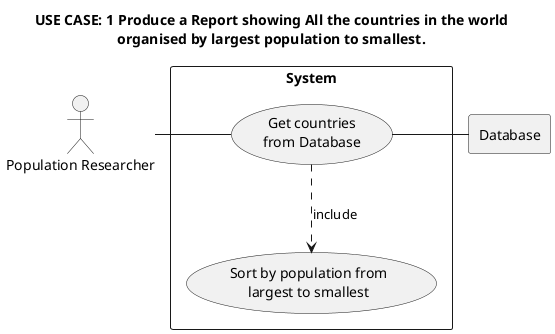 @startuml

title
USE CASE: 1 Produce a Report showing All the countries in the world
organised by largest population to smallest.
end title

actor PR as "Population Researcher"

rectangle Database

rectangle "System" {
    usecase UC1 as "Get countries
    from Database"

    usecase UCa as "Sort by population from
    largest to smallest"

    PR - UC1
    UC1 ..> UCa : include
    UC1 - Database
}

@enduml